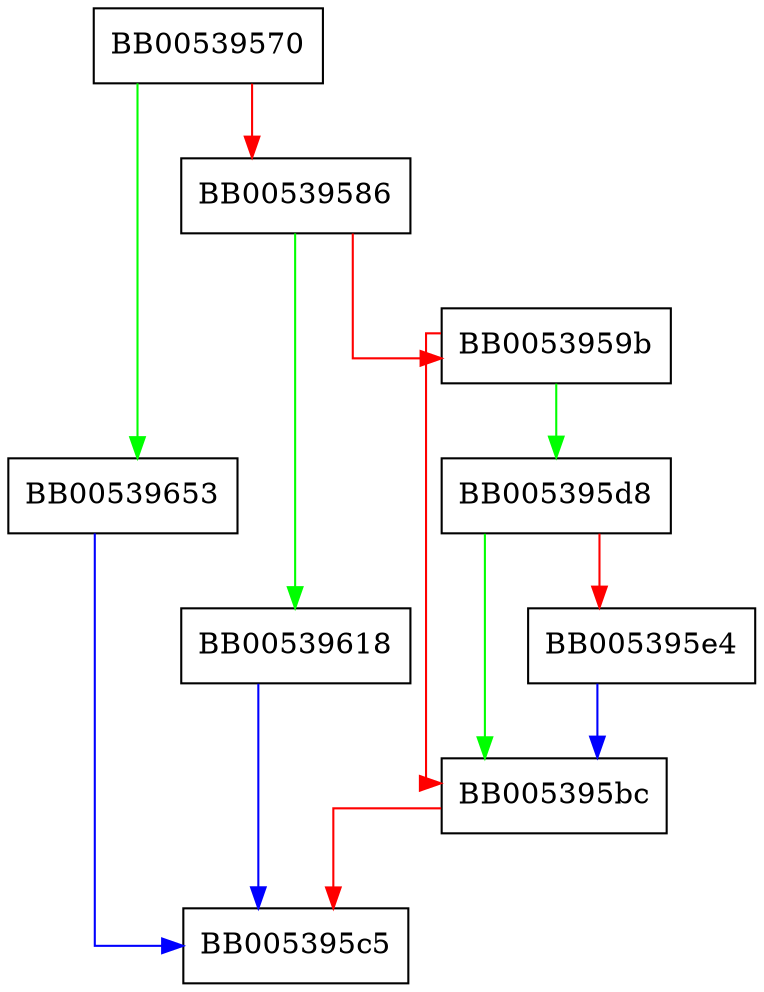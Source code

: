 digraph dgram_mem_read {
  node [shape="box"];
  graph [splines=ortho];
  BB00539570 -> BB00539653 [color="green"];
  BB00539570 -> BB00539586 [color="red"];
  BB00539586 -> BB00539618 [color="green"];
  BB00539586 -> BB0053959b [color="red"];
  BB0053959b -> BB005395d8 [color="green"];
  BB0053959b -> BB005395bc [color="red"];
  BB005395bc -> BB005395c5 [color="red"];
  BB005395d8 -> BB005395bc [color="green"];
  BB005395d8 -> BB005395e4 [color="red"];
  BB005395e4 -> BB005395bc [color="blue"];
  BB00539618 -> BB005395c5 [color="blue"];
  BB00539653 -> BB005395c5 [color="blue"];
}